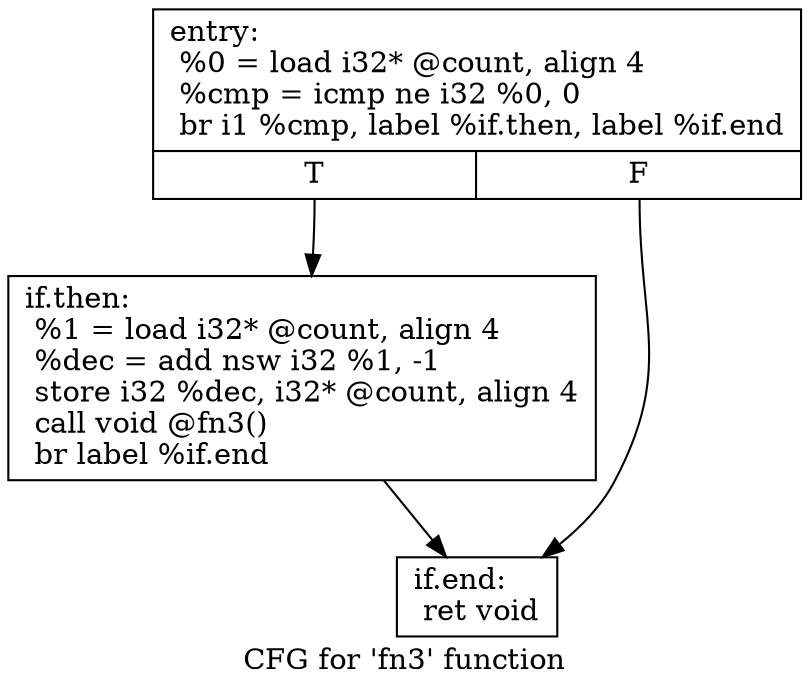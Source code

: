 digraph "CFG for 'fn3' function" {
	label="CFG for 'fn3' function";

	Node0x6000668b0 [shape=record,label="{entry:\l  %0 = load i32* @count, align 4\l  %cmp = icmp ne i32 %0, 0\l  br i1 %cmp, label %if.then, label %if.end\l|{<s0>T|<s1>F}}"];
	Node0x6000668b0:s0 -> Node0x600066b50;
	Node0x6000668b0:s1 -> Node0x600066c50;
	Node0x600066b50 [shape=record,label="{if.then:                                          \l  %1 = load i32* @count, align 4\l  %dec = add nsw i32 %1, -1\l  store i32 %dec, i32* @count, align 4\l  call void @fn3()\l  br label %if.end\l}"];
	Node0x600066b50 -> Node0x600066c50;
	Node0x600066c50 [shape=record,label="{if.end:                                           \l  ret void\l}"];
}
